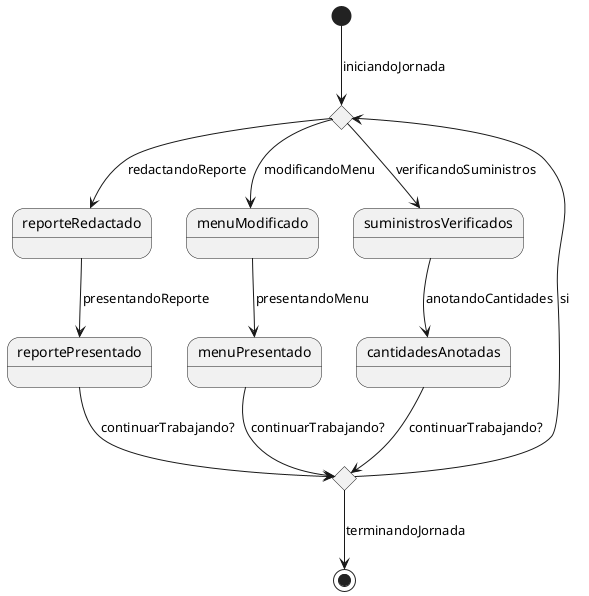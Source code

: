 @startuml domain-modeling

state eleccionElegirActividad <<choice>>
state eleccionTrabajar <<choice>>

[*] --> eleccionElegirActividad : iniciandoJornada

eleccionElegirActividad --> reporteRedactado : redactandoReporte
reporteRedactado --> reportePresentado : presentandoReporte
reportePresentado --> eleccionTrabajar : continuarTrabajando?

eleccionElegirActividad --> menuModificado : modificandoMenu
menuModificado --> menuPresentado : presentandoMenu
menuPresentado --> eleccionTrabajar : continuarTrabajando?

eleccionElegirActividad --> suministrosVerificados : verificandoSuministros
suministrosVerificados --> cantidadesAnotadas : anotandoCantidades
cantidadesAnotadas --> eleccionTrabajar : continuarTrabajando?

eleccionTrabajar --> eleccionElegirActividad : si
eleccionTrabajar --> [*] : terminandoJornada

@enduml
